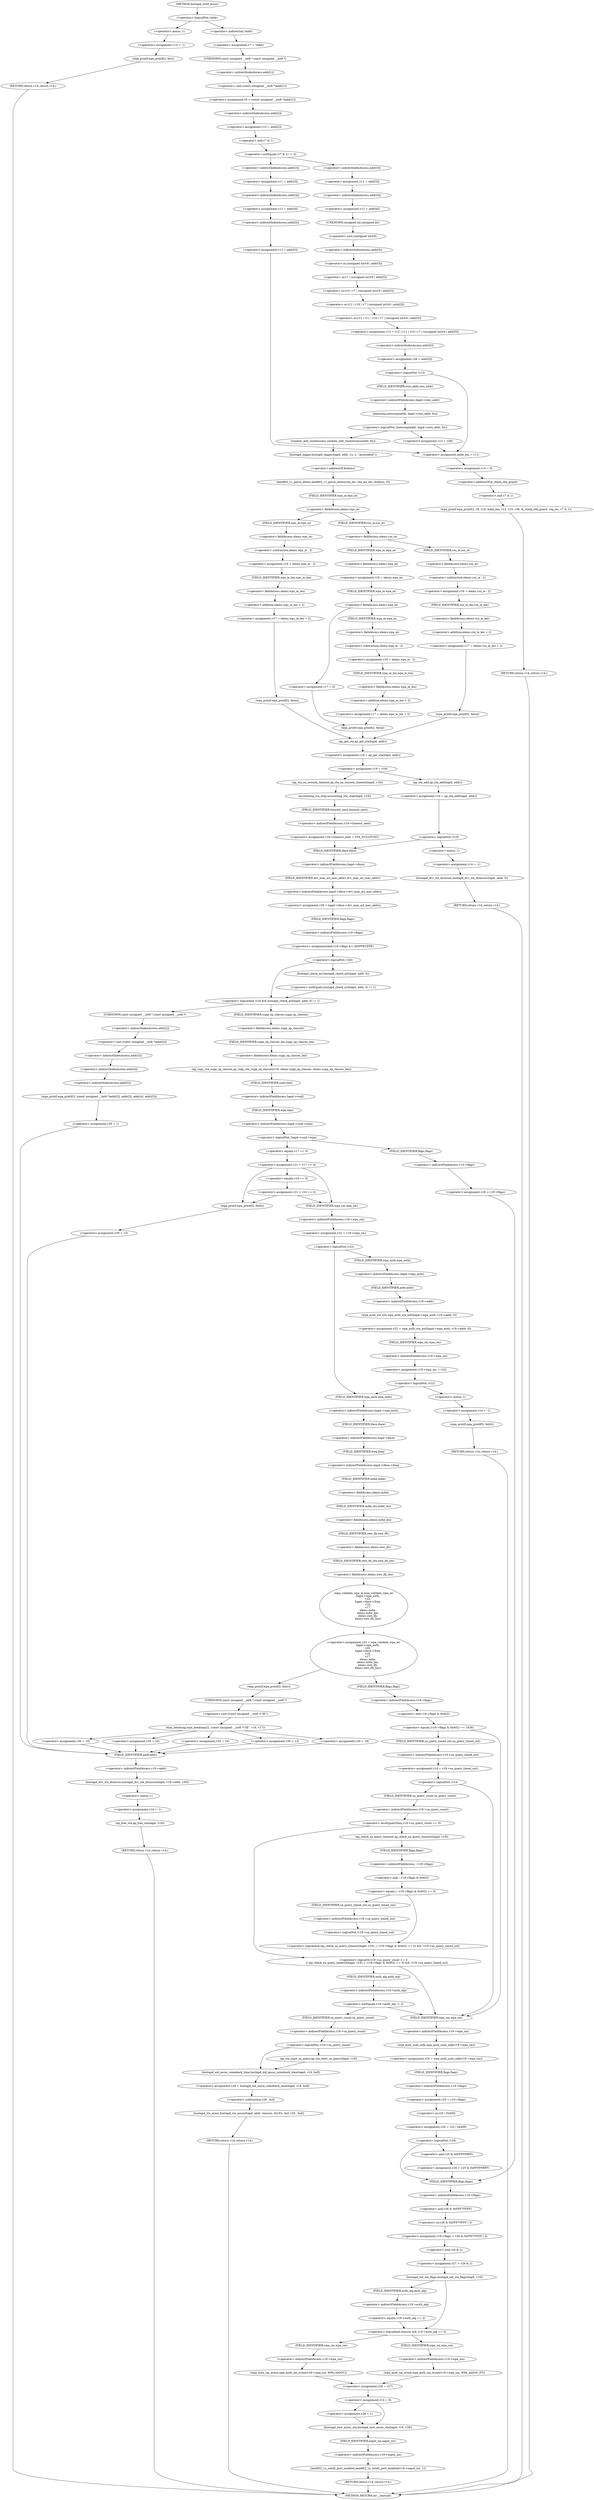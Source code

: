 digraph hostapd_notif_assoc {  
"1000171" [label = "(<operator>.logicalNot,!addr)" ]
"1000174" [label = "(<operator>.assignment,v14 = -1)" ]
"1000176" [label = "(<operator>.minus,-1)" ]
"1000178" [label = "(wpa_printf,wpa_printf(2, fmt))" ]
"1000181" [label = "(RETURN,return v14;,return v14;)" ]
"1000183" [label = "(<operator>.assignment,v7 = *addr)" ]
"1000185" [label = "(<operator>.indirection,*addr)" ]
"1000187" [label = "(<operator>.assignment,v9 = (const unsigned __int8 *)addr[1])" ]
"1000189" [label = "(<operator>.cast,(const unsigned __int8 *)addr[1])" ]
"1000190" [label = "(UNKNOWN,const unsigned __int8 *,const unsigned __int8 *)" ]
"1000191" [label = "(<operator>.indirectIndexAccess,addr[1])" ]
"1000194" [label = "(<operator>.assignment,v10 = addr[2])" ]
"1000196" [label = "(<operator>.indirectIndexAccess,addr[2])" ]
"1000200" [label = "(<operator>.notEquals,(v7 & 1) != 0)" ]
"1000201" [label = "(<operator>.and,v7 & 1)" ]
"1000206" [label = "(<operator>.assignment,v11 = addr[3])" ]
"1000208" [label = "(<operator>.indirectIndexAccess,addr[3])" ]
"1000211" [label = "(<operator>.assignment,v12 = addr[4])" ]
"1000213" [label = "(<operator>.indirectIndexAccess,addr[4])" ]
"1000216" [label = "(<operator>.assignment,v13 = addr[5])" ]
"1000218" [label = "(<operator>.indirectIndexAccess,addr[5])" ]
"1000222" [label = "(<operator>.assignment,v11 = addr[3])" ]
"1000224" [label = "(<operator>.indirectIndexAccess,addr[3])" ]
"1000227" [label = "(<operator>.assignment,v12 = addr[4])" ]
"1000229" [label = "(<operator>.indirectIndexAccess,addr[4])" ]
"1000232" [label = "(<operator>.assignment,v13 = v12 | v11 | v10 | v7 | (unsigned int)v9 | addr[5])" ]
"1000234" [label = "(<operator>.or,v12 | v11 | v10 | v7 | (unsigned int)v9 | addr[5])" ]
"1000236" [label = "(<operator>.or,v11 | v10 | v7 | (unsigned int)v9 | addr[5])" ]
"1000238" [label = "(<operator>.or,v10 | v7 | (unsigned int)v9 | addr[5])" ]
"1000240" [label = "(<operator>.or,v7 | (unsigned int)v9 | addr[5])" ]
"1000242" [label = "(<operator>.or,(unsigned int)v9 | addr[5])" ]
"1000243" [label = "(<operator>.cast,(unsigned int)v9)" ]
"1000244" [label = "(UNKNOWN,unsigned int,unsigned int)" ]
"1000246" [label = "(<operator>.indirectIndexAccess,addr[5])" ]
"1000249" [label = "(<operator>.assignment,v38 = addr[5])" ]
"1000251" [label = "(<operator>.indirectIndexAccess,addr[5])" ]
"1000255" [label = "(<operator>.logicalNot,!v13)" ]
"1000259" [label = "(<operator>.assignment,mdie_len = v11)" ]
"1000262" [label = "(<operator>.assignment,v14 = 0)" ]
"1000265" [label = "(wpa_printf,wpa_printf(2, v9, v10, mdie_len, v12, v13, v36, &_stack_chk_guard, req_ies, v7 & 1))" ]
"1000273" [label = "(<operator>.addressOf,&_stack_chk_guard)" ]
"1000276" [label = "(<operator>.and,v7 & 1)" ]
"1000279" [label = "(RETURN,return v14;,return v14;)" ]
"1000282" [label = "(<operator>.logicalNot,!memcmp(addr, hapd->own_addr, 6u))" ]
"1000283" [label = "(memcmp,memcmp(addr, hapd->own_addr, 6u))" ]
"1000285" [label = "(<operator>.indirectFieldAccess,hapd->own_addr)" ]
"1000287" [label = "(FIELD_IDENTIFIER,own_addr,own_addr)" ]
"1000290" [label = "(<operator>.assignment,v13 = v38)" ]
"1000294" [label = "(random_add_randomness,random_add_randomness(addr, 6u))" ]
"1000297" [label = "(hostapd_logger,hostapd_logger(hapd, addr, 1u, 2, \"associated\"))" ]
"1000303" [label = "(ieee802_11_parse_elems,ieee802_11_parse_elems(req_ies, req_ies_len, &elems, 0))" ]
"1000306" [label = "(<operator>.addressOf,&elems)" ]
"1000310" [label = "(<operator>.fieldAccess,elems.wps_ie)" ]
"1000312" [label = "(FIELD_IDENTIFIER,wps_ie,wps_ie)" ]
"1000314" [label = "(<operator>.assignment,v16 = elems.wps_ie - 2)" ]
"1000316" [label = "(<operator>.subtraction,elems.wps_ie - 2)" ]
"1000317" [label = "(<operator>.fieldAccess,elems.wps_ie)" ]
"1000319" [label = "(FIELD_IDENTIFIER,wps_ie,wps_ie)" ]
"1000321" [label = "(<operator>.assignment,v17 = elems.wps_ie_len + 2)" ]
"1000323" [label = "(<operator>.addition,elems.wps_ie_len + 2)" ]
"1000324" [label = "(<operator>.fieldAccess,elems.wps_ie_len)" ]
"1000326" [label = "(FIELD_IDENTIFIER,wps_ie_len,wps_ie_len)" ]
"1000328" [label = "(wpa_printf,wpa_printf(2, fmta))" ]
"1000333" [label = "(<operator>.fieldAccess,elems.rsn_ie)" ]
"1000335" [label = "(FIELD_IDENTIFIER,rsn_ie,rsn_ie)" ]
"1000337" [label = "(<operator>.assignment,v16 = elems.rsn_ie - 2)" ]
"1000339" [label = "(<operator>.subtraction,elems.rsn_ie - 2)" ]
"1000340" [label = "(<operator>.fieldAccess,elems.rsn_ie)" ]
"1000342" [label = "(FIELD_IDENTIFIER,rsn_ie,rsn_ie)" ]
"1000344" [label = "(<operator>.assignment,v17 = elems.rsn_ie_len + 2)" ]
"1000346" [label = "(<operator>.addition,elems.rsn_ie_len + 2)" ]
"1000347" [label = "(<operator>.fieldAccess,elems.rsn_ie_len)" ]
"1000349" [label = "(FIELD_IDENTIFIER,rsn_ie_len,rsn_ie_len)" ]
"1000351" [label = "(wpa_printf,wpa_printf(2, fmta))" ]
"1000356" [label = "(<operator>.assignment,v16 = elems.wpa_ie)" ]
"1000358" [label = "(<operator>.fieldAccess,elems.wpa_ie)" ]
"1000360" [label = "(FIELD_IDENTIFIER,wpa_ie,wpa_ie)" ]
"1000362" [label = "(<operator>.fieldAccess,elems.wpa_ie)" ]
"1000364" [label = "(FIELD_IDENTIFIER,wpa_ie,wpa_ie)" ]
"1000366" [label = "(<operator>.assignment,v16 = elems.wpa_ie - 2)" ]
"1000368" [label = "(<operator>.subtraction,elems.wpa_ie - 2)" ]
"1000369" [label = "(<operator>.fieldAccess,elems.wpa_ie)" ]
"1000371" [label = "(FIELD_IDENTIFIER,wpa_ie,wpa_ie)" ]
"1000373" [label = "(<operator>.assignment,v17 = elems.wpa_ie_len + 2)" ]
"1000375" [label = "(<operator>.addition,elems.wpa_ie_len + 2)" ]
"1000376" [label = "(<operator>.fieldAccess,elems.wpa_ie_len)" ]
"1000378" [label = "(FIELD_IDENTIFIER,wpa_ie_len,wpa_ie_len)" ]
"1000382" [label = "(<operator>.assignment,v17 = 0)" ]
"1000385" [label = "(wpa_printf,wpa_printf(2, fmta))" ]
"1000388" [label = "(<operator>.assignment,v18 = ap_get_sta(hapd, addr))" ]
"1000390" [label = "(ap_get_sta,ap_get_sta(hapd, addr))" ]
"1000393" [label = "(<operator>.assignment,v19 = v18)" ]
"1000399" [label = "(ap_sta_no_session_timeout,ap_sta_no_session_timeout(hapd, v18))" ]
"1000402" [label = "(accounting_sta_stop,accounting_sta_stop(hapd, v19))" ]
"1000405" [label = "(<operator>.assignment,v19->timeout_next = STA_NULLFUNC)" ]
"1000406" [label = "(<operator>.indirectFieldAccess,v19->timeout_next)" ]
"1000408" [label = "(FIELD_IDENTIFIER,timeout_next,timeout_next)" ]
"1000412" [label = "(<operator>.assignment,v19 = ap_sta_add(hapd, addr))" ]
"1000414" [label = "(ap_sta_add,ap_sta_add(hapd, addr))" ]
"1000418" [label = "(<operator>.logicalNot,!v19)" ]
"1000421" [label = "(<operator>.assignment,v14 = -1)" ]
"1000423" [label = "(<operator>.minus,-1)" ]
"1000425" [label = "(hostapd_drv_sta_disassoc,hostapd_drv_sta_disassoc(hapd, addr, 5))" ]
"1000429" [label = "(RETURN,return v14;,return v14;)" ]
"1000431" [label = "(<operator>.assignment,v20 = hapd->iface->drv_max_acl_mac_addrs)" ]
"1000433" [label = "(<operator>.indirectFieldAccess,hapd->iface->drv_max_acl_mac_addrs)" ]
"1000434" [label = "(<operator>.indirectFieldAccess,hapd->iface)" ]
"1000436" [label = "(FIELD_IDENTIFIER,iface,iface)" ]
"1000437" [label = "(FIELD_IDENTIFIER,drv_max_acl_mac_addrs,drv_max_acl_mac_addrs)" ]
"1000438" [label = "(<operators>.assignmentAnd,v19->flags &= 0xFFFECFFF)" ]
"1000439" [label = "(<operator>.indirectFieldAccess,v19->flags)" ]
"1000441" [label = "(FIELD_IDENTIFIER,flags,flags)" ]
"1000444" [label = "(<operator>.logicalAnd,!v20 && hostapd_check_acl(hapd, addr, 0) != 1)" ]
"1000445" [label = "(<operator>.logicalNot,!v20)" ]
"1000447" [label = "(<operator>.notEquals,hostapd_check_acl(hapd, addr, 0) != 1)" ]
"1000448" [label = "(hostapd_check_acl,hostapd_check_acl(hapd, addr, 0))" ]
"1000454" [label = "(wpa_printf,wpa_printf(3, (const unsigned __int8 *)addr[2], addr[3], addr[4], addr[5]))" ]
"1000456" [label = "(<operator>.cast,(const unsigned __int8 *)addr[2])" ]
"1000457" [label = "(UNKNOWN,const unsigned __int8 *,const unsigned __int8 *)" ]
"1000458" [label = "(<operator>.indirectIndexAccess,addr[2])" ]
"1000461" [label = "(<operator>.indirectIndexAccess,addr[3])" ]
"1000464" [label = "(<operator>.indirectIndexAccess,addr[4])" ]
"1000467" [label = "(<operator>.indirectIndexAccess,addr[5])" ]
"1000470" [label = "(<operator>.assignment,v30 = 1)" ]
"1000474" [label = "(hostapd_drv_sta_disassoc,hostapd_drv_sta_disassoc(hapd, v19->addr, v30))" ]
"1000476" [label = "(<operator>.indirectFieldAccess,v19->addr)" ]
"1000478" [label = "(FIELD_IDENTIFIER,addr,addr)" ]
"1000480" [label = "(<operator>.assignment,v14 = -1)" ]
"1000482" [label = "(<operator>.minus,-1)" ]
"1000484" [label = "(ap_free_sta,ap_free_sta(hapd, v19))" ]
"1000487" [label = "(RETURN,return v14;,return v14;)" ]
"1000489" [label = "(ap_copy_sta_supp_op_classes,ap_copy_sta_supp_op_classes(v19, elems.supp_op_classes, elems.supp_op_classes_len))" ]
"1000491" [label = "(<operator>.fieldAccess,elems.supp_op_classes)" ]
"1000493" [label = "(FIELD_IDENTIFIER,supp_op_classes,supp_op_classes)" ]
"1000494" [label = "(<operator>.fieldAccess,elems.supp_op_classes_len)" ]
"1000496" [label = "(FIELD_IDENTIFIER,supp_op_classes_len,supp_op_classes_len)" ]
"1000498" [label = "(<operator>.logicalNot,!hapd->conf->wpa)" ]
"1000499" [label = "(<operator>.indirectFieldAccess,hapd->conf->wpa)" ]
"1000500" [label = "(<operator>.indirectFieldAccess,hapd->conf)" ]
"1000502" [label = "(FIELD_IDENTIFIER,conf,conf)" ]
"1000503" [label = "(FIELD_IDENTIFIER,wpa,wpa)" ]
"1000505" [label = "(<operator>.assignment,v26 = v19->flags)" ]
"1000507" [label = "(<operator>.indirectFieldAccess,v19->flags)" ]
"1000509" [label = "(FIELD_IDENTIFIER,flags,flags)" ]
"1000511" [label = "(<operator>.assignment,v21 = v17 == 0)" ]
"1000513" [label = "(<operator>.equals,v17 == 0)" ]
"1000518" [label = "(<operator>.assignment,v21 = v16 == 0)" ]
"1000520" [label = "(<operator>.equals,v16 == 0)" ]
"1000526" [label = "(wpa_printf,wpa_printf(2, fmtb))" ]
"1000529" [label = "(<operator>.assignment,v30 = 13)" ]
"1000533" [label = "(<operator>.assignment,v22 = v19->wpa_sm)" ]
"1000535" [label = "(<operator>.indirectFieldAccess,v19->wpa_sm)" ]
"1000537" [label = "(FIELD_IDENTIFIER,wpa_sm,wpa_sm)" ]
"1000539" [label = "(<operator>.logicalNot,!v22)" ]
"1000542" [label = "(<operator>.assignment,v22 = wpa_auth_sta_init(hapd->wpa_auth, v19->addr, 0))" ]
"1000544" [label = "(wpa_auth_sta_init,wpa_auth_sta_init(hapd->wpa_auth, v19->addr, 0))" ]
"1000545" [label = "(<operator>.indirectFieldAccess,hapd->wpa_auth)" ]
"1000547" [label = "(FIELD_IDENTIFIER,wpa_auth,wpa_auth)" ]
"1000548" [label = "(<operator>.indirectFieldAccess,v19->addr)" ]
"1000550" [label = "(FIELD_IDENTIFIER,addr,addr)" ]
"1000552" [label = "(<operator>.assignment,v19->wpa_sm = v22)" ]
"1000553" [label = "(<operator>.indirectFieldAccess,v19->wpa_sm)" ]
"1000555" [label = "(FIELD_IDENTIFIER,wpa_sm,wpa_sm)" ]
"1000558" [label = "(<operator>.logicalNot,!v22)" ]
"1000561" [label = "(<operator>.assignment,v14 = -1)" ]
"1000563" [label = "(<operator>.minus,-1)" ]
"1000565" [label = "(wpa_printf,wpa_printf(5, fmtb))" ]
"1000568" [label = "(RETURN,return v14;,return v14;)" ]
"1000570" [label = "(<operator>.assignment,v23 = wpa_validate_wpa_ie(\n          hapd->wpa_auth,\n          v22,\n          hapd->iface->freq,\n          v16,\n          v17,\n          elems.mdie,\n          elems.mdie_len,\n          elems.owe_dh,\n          elems.owe_dh_len))" ]
"1000572" [label = "(wpa_validate_wpa_ie,wpa_validate_wpa_ie(\n          hapd->wpa_auth,\n          v22,\n          hapd->iface->freq,\n          v16,\n          v17,\n          elems.mdie,\n          elems.mdie_len,\n          elems.owe_dh,\n          elems.owe_dh_len))" ]
"1000573" [label = "(<operator>.indirectFieldAccess,hapd->wpa_auth)" ]
"1000575" [label = "(FIELD_IDENTIFIER,wpa_auth,wpa_auth)" ]
"1000577" [label = "(<operator>.indirectFieldAccess,hapd->iface->freq)" ]
"1000578" [label = "(<operator>.indirectFieldAccess,hapd->iface)" ]
"1000580" [label = "(FIELD_IDENTIFIER,iface,iface)" ]
"1000581" [label = "(FIELD_IDENTIFIER,freq,freq)" ]
"1000584" [label = "(<operator>.fieldAccess,elems.mdie)" ]
"1000586" [label = "(FIELD_IDENTIFIER,mdie,mdie)" ]
"1000587" [label = "(<operator>.fieldAccess,elems.mdie_len)" ]
"1000589" [label = "(FIELD_IDENTIFIER,mdie_len,mdie_len)" ]
"1000590" [label = "(<operator>.fieldAccess,elems.owe_dh)" ]
"1000592" [label = "(FIELD_IDENTIFIER,owe_dh,owe_dh)" ]
"1000593" [label = "(<operator>.fieldAccess,elems.owe_dh_len)" ]
"1000595" [label = "(FIELD_IDENTIFIER,owe_dh_len,owe_dh_len)" ]
"1000599" [label = "(wpa_printf,wpa_printf(2, fmtc))" ]
"1000602" [label = "(wpa_hexdump,wpa_hexdump(2, (const unsigned __int8 *)\"IE\", v16, v17))" ]
"1000604" [label = "(<operator>.cast,(const unsigned __int8 *)\"IE\")" ]
"1000605" [label = "(UNKNOWN,const unsigned __int8 *,const unsigned __int8 *)" ]
"1000613" [label = "(<operator>.assignment,v30 = 18)" ]
"1000618" [label = "(<operator>.assignment,v30 = 19)" ]
"1000623" [label = "(<operator>.assignment,v30 = 20)" ]
"1000628" [label = "(<operator>.assignment,v30 = 24)" ]
"1000633" [label = "(<operator>.assignment,v30 = 13)" ]
"1000639" [label = "(<operator>.equals,(v19->flags & 0x402) == 1026)" ]
"1000640" [label = "(<operator>.and,v19->flags & 0x402)" ]
"1000641" [label = "(<operator>.indirectFieldAccess,v19->flags)" ]
"1000643" [label = "(FIELD_IDENTIFIER,flags,flags)" ]
"1000647" [label = "(<operator>.assignment,v14 = v19->sa_query_timed_out)" ]
"1000649" [label = "(<operator>.indirectFieldAccess,v19->sa_query_timed_out)" ]
"1000651" [label = "(FIELD_IDENTIFIER,sa_query_timed_out,sa_query_timed_out)" ]
"1000653" [label = "(<operator>.logicalNot,!v14)" ]
"1000657" [label = "(<operator>.logicalOr,v19->sa_query_count <= 0\n        || (ap_check_sa_query_timeout(hapd, v19), (~v19->flags & 0x402) == 0) && !v19->sa_query_timed_out)" ]
"1000658" [label = "(<operator>.lessEqualsThan,v19->sa_query_count <= 0)" ]
"1000659" [label = "(<operator>.indirectFieldAccess,v19->sa_query_count)" ]
"1000661" [label = "(FIELD_IDENTIFIER,sa_query_count,sa_query_count)" ]
"1000663" [label = "(<operator>.logicalAnd,(ap_check_sa_query_timeout(hapd, v19), (~v19->flags & 0x402) == 0) && !v19->sa_query_timed_out)" ]
"1000665" [label = "(ap_check_sa_query_timeout,ap_check_sa_query_timeout(hapd, v19))" ]
"1000668" [label = "(<operator>.equals,(~v19->flags & 0x402) == 0)" ]
"1000669" [label = "(<operator>.and,~v19->flags & 0x402)" ]
"1000670" [label = "(<operator>.indirectFieldAccess,~v19->flags)" ]
"1000672" [label = "(FIELD_IDENTIFIER,flags,flags)" ]
"1000675" [label = "(<operator>.logicalNot,!v19->sa_query_timed_out)" ]
"1000676" [label = "(<operator>.indirectFieldAccess,v19->sa_query_timed_out)" ]
"1000678" [label = "(FIELD_IDENTIFIER,sa_query_timed_out,sa_query_timed_out)" ]
"1000681" [label = "(<operator>.notEquals,v19->auth_alg != 2)" ]
"1000682" [label = "(<operator>.indirectFieldAccess,v19->auth_alg)" ]
"1000684" [label = "(FIELD_IDENTIFIER,auth_alg,auth_alg)" ]
"1000688" [label = "(<operator>.logicalNot,!v19->sa_query_count)" ]
"1000689" [label = "(<operator>.indirectFieldAccess,v19->sa_query_count)" ]
"1000691" [label = "(FIELD_IDENTIFIER,sa_query_count,sa_query_count)" ]
"1000692" [label = "(ap_sta_start_sa_query,ap_sta_start_sa_query(hapd, v19))" ]
"1000695" [label = "(<operator>.assignment,v29 = hostapd_eid_assoc_comeback_time(hapd, v19, buf))" ]
"1000697" [label = "(hostapd_eid_assoc_comeback_time,hostapd_eid_assoc_comeback_time(hapd, v19, buf))" ]
"1000701" [label = "(hostapd_sta_assoc,hostapd_sta_assoc(hapd, addr, reassoc, 0x1Eu, buf, v29 - buf))" ]
"1000707" [label = "(<operator>.subtraction,v29 - buf)" ]
"1000710" [label = "(RETURN,return v14;,return v14;)" ]
"1000712" [label = "(<operator>.assignment,v24 = wpa_auth_uses_mfp(v19->wpa_sm))" ]
"1000714" [label = "(wpa_auth_uses_mfp,wpa_auth_uses_mfp(v19->wpa_sm))" ]
"1000715" [label = "(<operator>.indirectFieldAccess,v19->wpa_sm)" ]
"1000717" [label = "(FIELD_IDENTIFIER,wpa_sm,wpa_sm)" ]
"1000718" [label = "(<operator>.assignment,v25 = v19->flags)" ]
"1000720" [label = "(<operator>.indirectFieldAccess,v19->flags)" ]
"1000722" [label = "(FIELD_IDENTIFIER,flags,flags)" ]
"1000723" [label = "(<operator>.assignment,v26 = v25 | 0x400)" ]
"1000725" [label = "(<operator>.or,v25 | 0x400)" ]
"1000729" [label = "(<operator>.logicalNot,!v24)" ]
"1000731" [label = "(<operator>.assignment,v26 = v25 & 0xFFFFFBFF)" ]
"1000733" [label = "(<operator>.and,v25 & 0xFFFFFBFF)" ]
"1000737" [label = "(<operator>.assignment,v19->flags = v26 & 0xFFF7FFFF | 3)" ]
"1000738" [label = "(<operator>.indirectFieldAccess,v19->flags)" ]
"1000740" [label = "(FIELD_IDENTIFIER,flags,flags)" ]
"1000741" [label = "(<operator>.or,v26 & 0xFFF7FFFF | 3)" ]
"1000742" [label = "(<operator>.and,v26 & 0xFFF7FFFF)" ]
"1000746" [label = "(<operator>.assignment,v27 = v26 & 2)" ]
"1000748" [label = "(<operator>.and,v26 & 2)" ]
"1000751" [label = "(hostapd_set_sta_flags,hostapd_set_sta_flags(hapd, v19))" ]
"1000755" [label = "(<operator>.logicalAnd,reassoc && v19->auth_alg == 2)" ]
"1000757" [label = "(<operator>.equals,v19->auth_alg == 2)" ]
"1000758" [label = "(<operator>.indirectFieldAccess,v19->auth_alg)" ]
"1000760" [label = "(FIELD_IDENTIFIER,auth_alg,auth_alg)" ]
"1000762" [label = "(wpa_auth_sm_event,wpa_auth_sm_event(v19->wpa_sm, WPA_ASSOC_FT))" ]
"1000763" [label = "(<operator>.indirectFieldAccess,v19->wpa_sm)" ]
"1000765" [label = "(FIELD_IDENTIFIER,wpa_sm,wpa_sm)" ]
"1000768" [label = "(wpa_auth_sm_event,wpa_auth_sm_event(v19->wpa_sm, WPA_ASSOC))" ]
"1000769" [label = "(<operator>.indirectFieldAccess,v19->wpa_sm)" ]
"1000771" [label = "(FIELD_IDENTIFIER,wpa_sm,wpa_sm)" ]
"1000773" [label = "(<operator>.assignment,v28 = v27)" ]
"1000776" [label = "(<operator>.assignment,v14 = 0)" ]
"1000781" [label = "(<operator>.assignment,v28 = 1)" ]
"1000784" [label = "(hostapd_new_assoc_sta,hostapd_new_assoc_sta(hapd, v19, v28))" ]
"1000788" [label = "(ieee802_1x_notify_port_enabled,ieee802_1x_notify_port_enabled(v19->eapol_sm, 1))" ]
"1000789" [label = "(<operator>.indirectFieldAccess,v19->eapol_sm)" ]
"1000791" [label = "(FIELD_IDENTIFIER,eapol_sm,eapol_sm)" ]
"1000793" [label = "(RETURN,return v14;,return v14;)" ]
"1000132" [label = "(METHOD,hostapd_notif_assoc)" ]
"1000795" [label = "(METHOD_RETURN,int __fastcall)" ]
  "1000171" -> "1000176" 
  "1000171" -> "1000185" 
  "1000174" -> "1000178" 
  "1000176" -> "1000174" 
  "1000178" -> "1000181" 
  "1000181" -> "1000795" 
  "1000183" -> "1000190" 
  "1000185" -> "1000183" 
  "1000187" -> "1000196" 
  "1000189" -> "1000187" 
  "1000190" -> "1000191" 
  "1000191" -> "1000189" 
  "1000194" -> "1000201" 
  "1000196" -> "1000194" 
  "1000200" -> "1000208" 
  "1000200" -> "1000224" 
  "1000201" -> "1000200" 
  "1000206" -> "1000213" 
  "1000208" -> "1000206" 
  "1000211" -> "1000218" 
  "1000213" -> "1000211" 
  "1000216" -> "1000259" 
  "1000218" -> "1000216" 
  "1000222" -> "1000229" 
  "1000224" -> "1000222" 
  "1000227" -> "1000244" 
  "1000229" -> "1000227" 
  "1000232" -> "1000251" 
  "1000234" -> "1000232" 
  "1000236" -> "1000234" 
  "1000238" -> "1000236" 
  "1000240" -> "1000238" 
  "1000242" -> "1000240" 
  "1000243" -> "1000246" 
  "1000244" -> "1000243" 
  "1000246" -> "1000242" 
  "1000249" -> "1000255" 
  "1000251" -> "1000249" 
  "1000255" -> "1000259" 
  "1000255" -> "1000287" 
  "1000259" -> "1000262" 
  "1000262" -> "1000273" 
  "1000265" -> "1000279" 
  "1000273" -> "1000276" 
  "1000276" -> "1000265" 
  "1000279" -> "1000795" 
  "1000282" -> "1000290" 
  "1000282" -> "1000294" 
  "1000283" -> "1000282" 
  "1000285" -> "1000283" 
  "1000287" -> "1000285" 
  "1000290" -> "1000259" 
  "1000294" -> "1000297" 
  "1000297" -> "1000306" 
  "1000303" -> "1000312" 
  "1000306" -> "1000303" 
  "1000310" -> "1000319" 
  "1000310" -> "1000335" 
  "1000312" -> "1000310" 
  "1000314" -> "1000326" 
  "1000316" -> "1000314" 
  "1000317" -> "1000316" 
  "1000319" -> "1000317" 
  "1000321" -> "1000328" 
  "1000323" -> "1000321" 
  "1000324" -> "1000323" 
  "1000326" -> "1000324" 
  "1000328" -> "1000390" 
  "1000333" -> "1000342" 
  "1000333" -> "1000360" 
  "1000335" -> "1000333" 
  "1000337" -> "1000349" 
  "1000339" -> "1000337" 
  "1000340" -> "1000339" 
  "1000342" -> "1000340" 
  "1000344" -> "1000351" 
  "1000346" -> "1000344" 
  "1000347" -> "1000346" 
  "1000349" -> "1000347" 
  "1000351" -> "1000390" 
  "1000356" -> "1000364" 
  "1000358" -> "1000356" 
  "1000360" -> "1000358" 
  "1000362" -> "1000371" 
  "1000362" -> "1000382" 
  "1000364" -> "1000362" 
  "1000366" -> "1000378" 
  "1000368" -> "1000366" 
  "1000369" -> "1000368" 
  "1000371" -> "1000369" 
  "1000373" -> "1000385" 
  "1000375" -> "1000373" 
  "1000376" -> "1000375" 
  "1000378" -> "1000376" 
  "1000382" -> "1000385" 
  "1000385" -> "1000390" 
  "1000388" -> "1000393" 
  "1000390" -> "1000388" 
  "1000393" -> "1000399" 
  "1000393" -> "1000414" 
  "1000399" -> "1000402" 
  "1000402" -> "1000408" 
  "1000405" -> "1000436" 
  "1000406" -> "1000405" 
  "1000408" -> "1000406" 
  "1000412" -> "1000418" 
  "1000414" -> "1000412" 
  "1000418" -> "1000423" 
  "1000418" -> "1000436" 
  "1000421" -> "1000425" 
  "1000423" -> "1000421" 
  "1000425" -> "1000429" 
  "1000429" -> "1000795" 
  "1000431" -> "1000441" 
  "1000433" -> "1000431" 
  "1000434" -> "1000437" 
  "1000436" -> "1000434" 
  "1000437" -> "1000433" 
  "1000438" -> "1000445" 
  "1000439" -> "1000438" 
  "1000441" -> "1000439" 
  "1000444" -> "1000457" 
  "1000444" -> "1000493" 
  "1000445" -> "1000444" 
  "1000445" -> "1000448" 
  "1000447" -> "1000444" 
  "1000448" -> "1000447" 
  "1000454" -> "1000470" 
  "1000456" -> "1000461" 
  "1000457" -> "1000458" 
  "1000458" -> "1000456" 
  "1000461" -> "1000464" 
  "1000464" -> "1000467" 
  "1000467" -> "1000454" 
  "1000470" -> "1000478" 
  "1000474" -> "1000482" 
  "1000476" -> "1000474" 
  "1000478" -> "1000476" 
  "1000480" -> "1000484" 
  "1000482" -> "1000480" 
  "1000484" -> "1000487" 
  "1000487" -> "1000795" 
  "1000489" -> "1000502" 
  "1000491" -> "1000496" 
  "1000493" -> "1000491" 
  "1000494" -> "1000489" 
  "1000496" -> "1000494" 
  "1000498" -> "1000509" 
  "1000498" -> "1000513" 
  "1000499" -> "1000498" 
  "1000500" -> "1000503" 
  "1000502" -> "1000500" 
  "1000503" -> "1000499" 
  "1000505" -> "1000740" 
  "1000507" -> "1000505" 
  "1000509" -> "1000507" 
  "1000511" -> "1000520" 
  "1000511" -> "1000526" 
  "1000511" -> "1000537" 
  "1000513" -> "1000511" 
  "1000518" -> "1000526" 
  "1000518" -> "1000537" 
  "1000520" -> "1000518" 
  "1000526" -> "1000529" 
  "1000529" -> "1000478" 
  "1000533" -> "1000539" 
  "1000535" -> "1000533" 
  "1000537" -> "1000535" 
  "1000539" -> "1000547" 
  "1000539" -> "1000575" 
  "1000542" -> "1000555" 
  "1000544" -> "1000542" 
  "1000545" -> "1000550" 
  "1000547" -> "1000545" 
  "1000548" -> "1000544" 
  "1000550" -> "1000548" 
  "1000552" -> "1000558" 
  "1000553" -> "1000552" 
  "1000555" -> "1000553" 
  "1000558" -> "1000563" 
  "1000558" -> "1000575" 
  "1000561" -> "1000565" 
  "1000563" -> "1000561" 
  "1000565" -> "1000568" 
  "1000568" -> "1000795" 
  "1000570" -> "1000599" 
  "1000570" -> "1000643" 
  "1000572" -> "1000570" 
  "1000573" -> "1000580" 
  "1000575" -> "1000573" 
  "1000577" -> "1000586" 
  "1000578" -> "1000581" 
  "1000580" -> "1000578" 
  "1000581" -> "1000577" 
  "1000584" -> "1000589" 
  "1000586" -> "1000584" 
  "1000587" -> "1000592" 
  "1000589" -> "1000587" 
  "1000590" -> "1000595" 
  "1000592" -> "1000590" 
  "1000593" -> "1000572" 
  "1000595" -> "1000593" 
  "1000599" -> "1000605" 
  "1000602" -> "1000613" 
  "1000602" -> "1000618" 
  "1000602" -> "1000623" 
  "1000602" -> "1000628" 
  "1000602" -> "1000633" 
  "1000604" -> "1000602" 
  "1000605" -> "1000604" 
  "1000613" -> "1000478" 
  "1000618" -> "1000478" 
  "1000623" -> "1000478" 
  "1000628" -> "1000478" 
  "1000633" -> "1000478" 
  "1000639" -> "1000651" 
  "1000639" -> "1000717" 
  "1000640" -> "1000639" 
  "1000641" -> "1000640" 
  "1000643" -> "1000641" 
  "1000647" -> "1000653" 
  "1000649" -> "1000647" 
  "1000651" -> "1000649" 
  "1000653" -> "1000661" 
  "1000653" -> "1000717" 
  "1000657" -> "1000684" 
  "1000657" -> "1000717" 
  "1000658" -> "1000657" 
  "1000658" -> "1000665" 
  "1000659" -> "1000658" 
  "1000661" -> "1000659" 
  "1000663" -> "1000657" 
  "1000665" -> "1000672" 
  "1000668" -> "1000663" 
  "1000668" -> "1000678" 
  "1000669" -> "1000668" 
  "1000670" -> "1000669" 
  "1000672" -> "1000670" 
  "1000675" -> "1000663" 
  "1000676" -> "1000675" 
  "1000678" -> "1000676" 
  "1000681" -> "1000691" 
  "1000681" -> "1000717" 
  "1000682" -> "1000681" 
  "1000684" -> "1000682" 
  "1000688" -> "1000692" 
  "1000688" -> "1000697" 
  "1000689" -> "1000688" 
  "1000691" -> "1000689" 
  "1000692" -> "1000697" 
  "1000695" -> "1000707" 
  "1000697" -> "1000695" 
  "1000701" -> "1000710" 
  "1000707" -> "1000701" 
  "1000710" -> "1000795" 
  "1000712" -> "1000722" 
  "1000714" -> "1000712" 
  "1000715" -> "1000714" 
  "1000717" -> "1000715" 
  "1000718" -> "1000725" 
  "1000720" -> "1000718" 
  "1000722" -> "1000720" 
  "1000723" -> "1000729" 
  "1000725" -> "1000723" 
  "1000729" -> "1000733" 
  "1000729" -> "1000740" 
  "1000731" -> "1000740" 
  "1000733" -> "1000731" 
  "1000737" -> "1000748" 
  "1000738" -> "1000742" 
  "1000740" -> "1000738" 
  "1000741" -> "1000737" 
  "1000742" -> "1000741" 
  "1000746" -> "1000751" 
  "1000748" -> "1000746" 
  "1000751" -> "1000755" 
  "1000751" -> "1000760" 
  "1000755" -> "1000765" 
  "1000755" -> "1000771" 
  "1000757" -> "1000755" 
  "1000758" -> "1000757" 
  "1000760" -> "1000758" 
  "1000762" -> "1000773" 
  "1000763" -> "1000762" 
  "1000765" -> "1000763" 
  "1000768" -> "1000773" 
  "1000769" -> "1000768" 
  "1000771" -> "1000769" 
  "1000773" -> "1000776" 
  "1000776" -> "1000781" 
  "1000776" -> "1000784" 
  "1000781" -> "1000784" 
  "1000784" -> "1000791" 
  "1000788" -> "1000793" 
  "1000789" -> "1000788" 
  "1000791" -> "1000789" 
  "1000793" -> "1000795" 
  "1000132" -> "1000171" 
}
